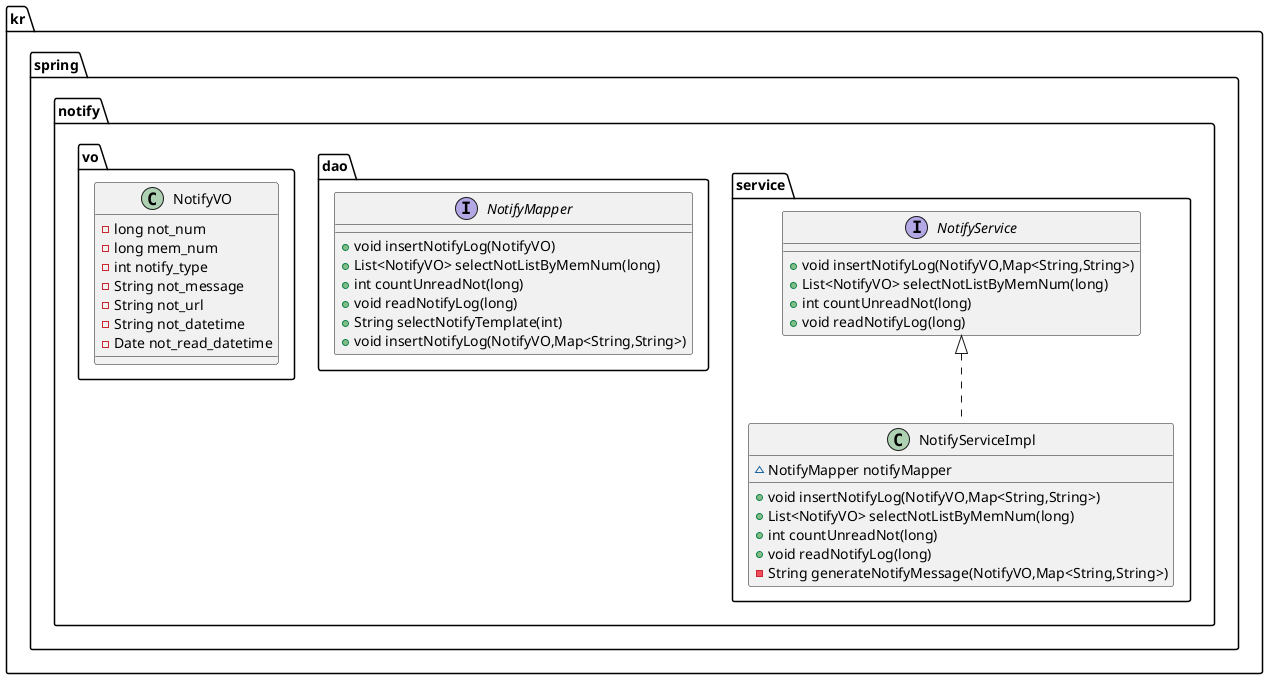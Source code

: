 @startuml
interface kr.spring.notify.service.NotifyService {
+ void insertNotifyLog(NotifyVO,Map<String,String>)
+ List<NotifyVO> selectNotListByMemNum(long)
+ int countUnreadNot(long)
+ void readNotifyLog(long)
}

interface kr.spring.notify.dao.NotifyMapper {
+ void insertNotifyLog(NotifyVO)
+ List<NotifyVO> selectNotListByMemNum(long)
+ int countUnreadNot(long)
+ void readNotifyLog(long)
+ String selectNotifyTemplate(int)
+ void insertNotifyLog(NotifyVO,Map<String,String>)
}

class kr.spring.notify.vo.NotifyVO {
- long not_num
- long mem_num
- int notify_type
- String not_message
- String not_url
- String not_datetime
- Date not_read_datetime
}

class kr.spring.notify.service.NotifyServiceImpl {
~ NotifyMapper notifyMapper
+ void insertNotifyLog(NotifyVO,Map<String,String>)
+ List<NotifyVO> selectNotListByMemNum(long)
+ int countUnreadNot(long)
+ void readNotifyLog(long)
- String generateNotifyMessage(NotifyVO,Map<String,String>)
}




kr.spring.notify.service.NotifyService <|.. kr.spring.notify.service.NotifyServiceImpl
@enduml